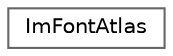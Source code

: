 digraph "Graphical Class Hierarchy"
{
 // LATEX_PDF_SIZE
  bgcolor="transparent";
  edge [fontname=Helvetica,fontsize=10,labelfontname=Helvetica,labelfontsize=10];
  node [fontname=Helvetica,fontsize=10,shape=box,height=0.2,width=0.4];
  rankdir="LR";
  Node0 [label="ImFontAtlas",height=0.2,width=0.4,color="grey40", fillcolor="white", style="filled",URL="$struct_im_font_atlas.html",tooltip=" "];
}
